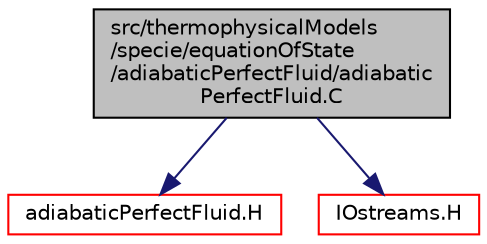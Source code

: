 digraph "src/thermophysicalModels/specie/equationOfState/adiabaticPerfectFluid/adiabaticPerfectFluid.C"
{
  bgcolor="transparent";
  edge [fontname="Helvetica",fontsize="10",labelfontname="Helvetica",labelfontsize="10"];
  node [fontname="Helvetica",fontsize="10",shape=record];
  Node0 [label="src/thermophysicalModels\l/specie/equationOfState\l/adiabaticPerfectFluid/adiabatic\lPerfectFluid.C",height=0.2,width=0.4,color="black", fillcolor="grey75", style="filled", fontcolor="black"];
  Node0 -> Node1 [color="midnightblue",fontsize="10",style="solid",fontname="Helvetica"];
  Node1 [label="adiabaticPerfectFluid.H",height=0.2,width=0.4,color="red",URL="$a16856.html"];
  Node0 -> Node51 [color="midnightblue",fontsize="10",style="solid",fontname="Helvetica"];
  Node51 [label="IOstreams.H",height=0.2,width=0.4,color="red",URL="$a09830.html",tooltip="Useful combination of include files which define Sin, Sout and Serr and the use of IO streams general..."];
}
